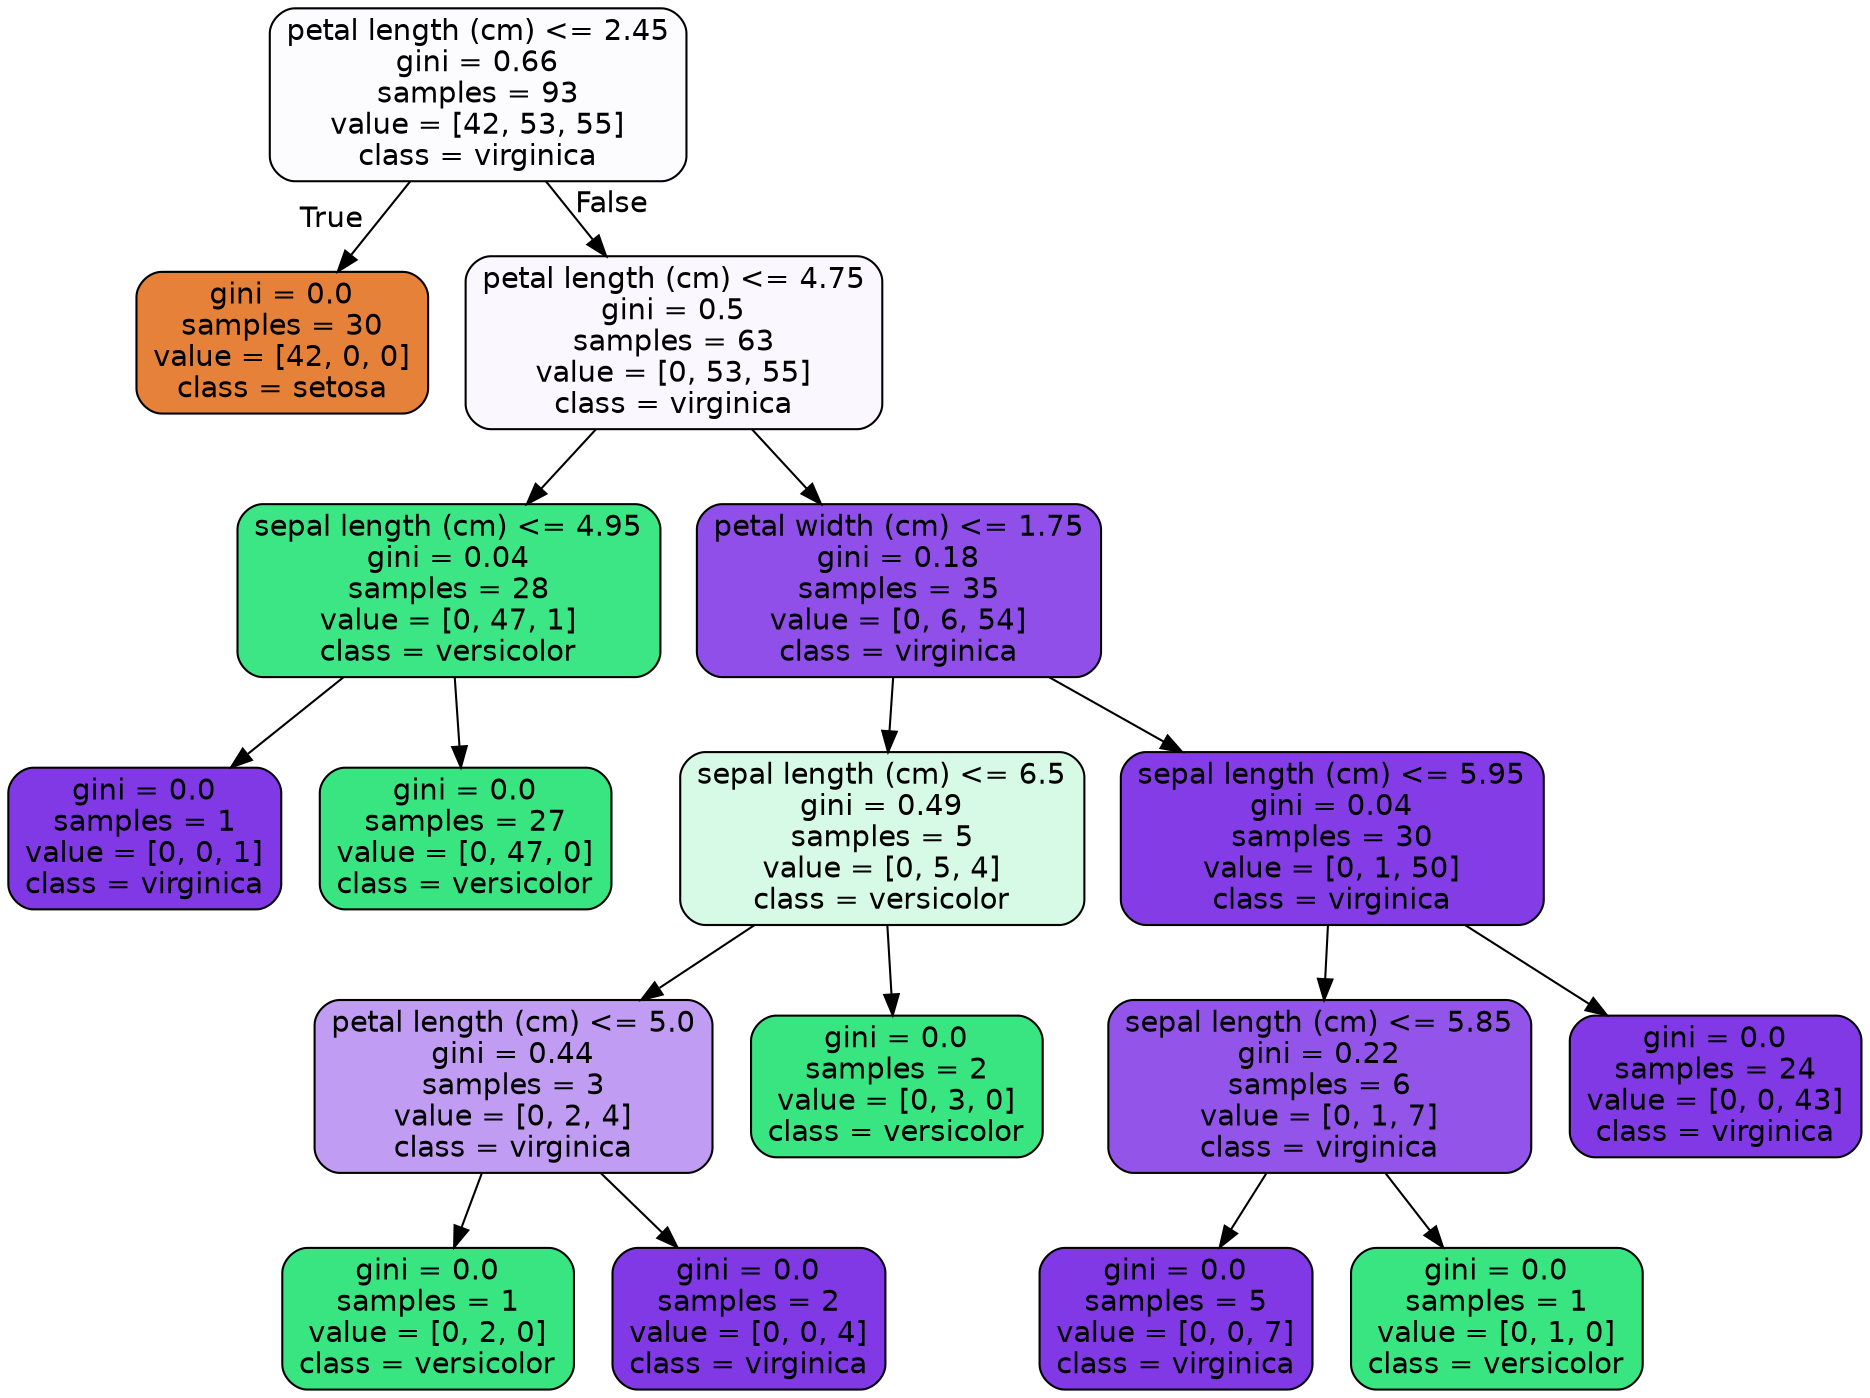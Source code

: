 digraph Tree {
node [shape=box, style="filled, rounded", color="black", fontname=helvetica] ;
edge [fontname=helvetica] ;
0 [label="petal length (cm) <= 2.45\ngini = 0.66\nsamples = 93\nvalue = [42, 53, 55]\nclass = virginica", fillcolor="#fcfbfe"] ;
1 [label="gini = 0.0\nsamples = 30\nvalue = [42, 0, 0]\nclass = setosa", fillcolor="#e58139"] ;
0 -> 1 [labeldistance=2.5, labelangle=45, headlabel="True"] ;
2 [label="petal length (cm) <= 4.75\ngini = 0.5\nsamples = 63\nvalue = [0, 53, 55]\nclass = virginica", fillcolor="#faf8fe"] ;
0 -> 2 [labeldistance=2.5, labelangle=-45, headlabel="False"] ;
3 [label="sepal length (cm) <= 4.95\ngini = 0.04\nsamples = 28\nvalue = [0, 47, 1]\nclass = versicolor", fillcolor="#3de684"] ;
2 -> 3 ;
4 [label="gini = 0.0\nsamples = 1\nvalue = [0, 0, 1]\nclass = virginica", fillcolor="#8139e5"] ;
3 -> 4 ;
5 [label="gini = 0.0\nsamples = 27\nvalue = [0, 47, 0]\nclass = versicolor", fillcolor="#39e581"] ;
3 -> 5 ;
6 [label="petal width (cm) <= 1.75\ngini = 0.18\nsamples = 35\nvalue = [0, 6, 54]\nclass = virginica", fillcolor="#8f4fe8"] ;
2 -> 6 ;
7 [label="sepal length (cm) <= 6.5\ngini = 0.49\nsamples = 5\nvalue = [0, 5, 4]\nclass = versicolor", fillcolor="#d7fae6"] ;
6 -> 7 ;
8 [label="petal length (cm) <= 5.0\ngini = 0.44\nsamples = 3\nvalue = [0, 2, 4]\nclass = virginica", fillcolor="#c09cf2"] ;
7 -> 8 ;
9 [label="gini = 0.0\nsamples = 1\nvalue = [0, 2, 0]\nclass = versicolor", fillcolor="#39e581"] ;
8 -> 9 ;
10 [label="gini = 0.0\nsamples = 2\nvalue = [0, 0, 4]\nclass = virginica", fillcolor="#8139e5"] ;
8 -> 10 ;
11 [label="gini = 0.0\nsamples = 2\nvalue = [0, 3, 0]\nclass = versicolor", fillcolor="#39e581"] ;
7 -> 11 ;
12 [label="sepal length (cm) <= 5.95\ngini = 0.04\nsamples = 30\nvalue = [0, 1, 50]\nclass = virginica", fillcolor="#843de6"] ;
6 -> 12 ;
13 [label="sepal length (cm) <= 5.85\ngini = 0.22\nsamples = 6\nvalue = [0, 1, 7]\nclass = virginica", fillcolor="#9355e9"] ;
12 -> 13 ;
14 [label="gini = 0.0\nsamples = 5\nvalue = [0, 0, 7]\nclass = virginica", fillcolor="#8139e5"] ;
13 -> 14 ;
15 [label="gini = 0.0\nsamples = 1\nvalue = [0, 1, 0]\nclass = versicolor", fillcolor="#39e581"] ;
13 -> 15 ;
16 [label="gini = 0.0\nsamples = 24\nvalue = [0, 0, 43]\nclass = virginica", fillcolor="#8139e5"] ;
12 -> 16 ;
}